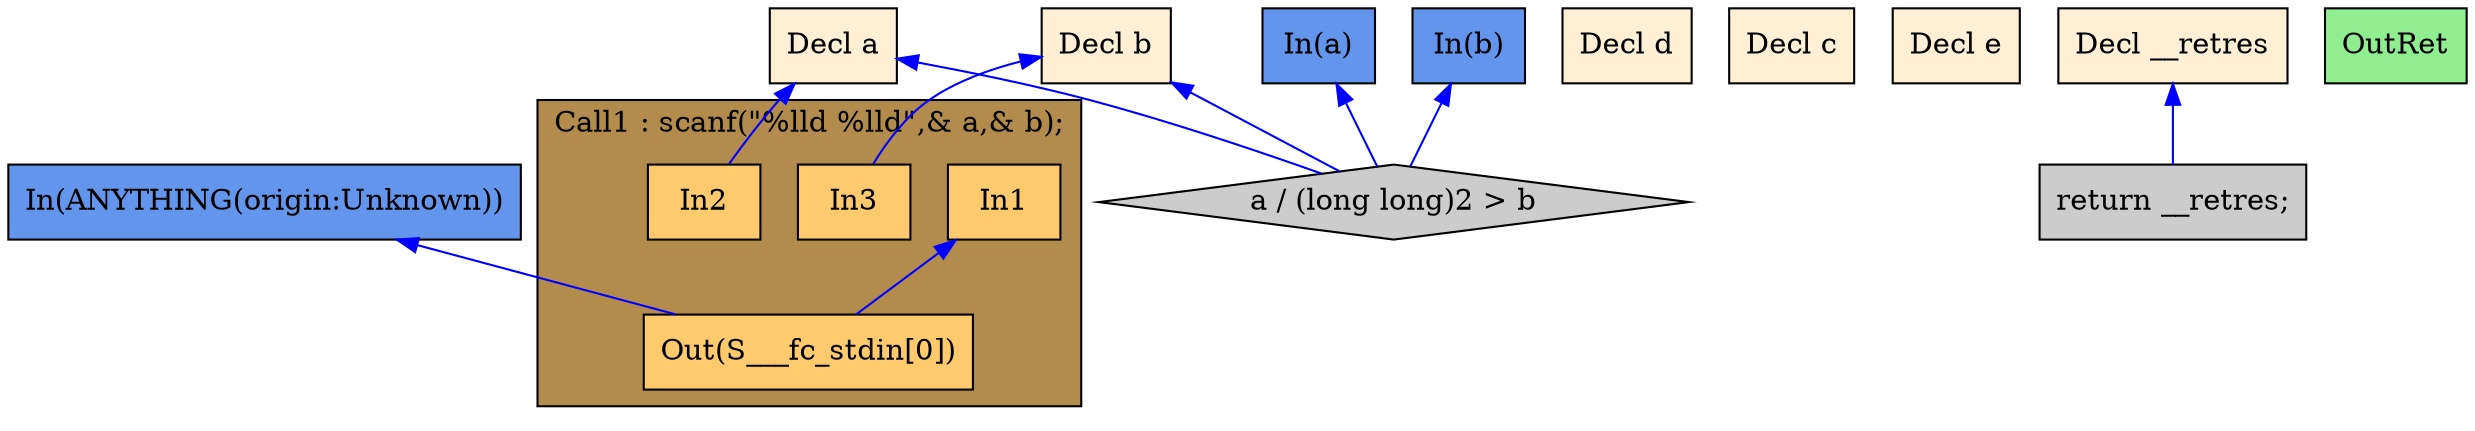 digraph G {
  rankdir=TB;
  node [style="filled", ];
  2 [label="Decl a", fillcolor="#FFEFD5", shape=box, ];
  3 [label="Decl b", fillcolor="#FFEFD5", shape=box, ];
  4 [label="Decl d", fillcolor="#FFEFD5", shape=box, ];
  5 [label="Decl c", fillcolor="#FFEFD5", shape=box, ];
  6 [label="Decl e", fillcolor="#FFEFD5", shape=box, ];
  7 [label="Decl __retres", fillcolor="#FFEFD5", shape=box, ];
  9 [label="In1", fillcolor="#FFCA6E", shape=box, ];
  10 [label="In2", fillcolor="#FFCA6E", shape=box, ];
  11 [label="In3", fillcolor="#FFCA6E", shape=box, ];
  12 [label="Out(S___fc_stdin[0])", fillcolor="#FFCA6E", shape=box, ];
  13 [label="a / (long long)2 > b", fillcolor="#CCCCCC", shape=diamond, ];
  14 [label="return __retres;", fillcolor="#CCCCCC", shape=box, ];
  15 [label="OutRet", fillcolor="#90EE90", shape=box, ];
  16 [label="In(a)", fillcolor="#6495ED", shape=box, ];
  17 [label="In(b)", fillcolor="#6495ED", shape=box, ];
  18 [label="In(ANYTHING(origin:Unknown))", fillcolor="#6495ED", shape=box, ];
  
  subgraph cluster_Call1 { label="Call1 : scanf(\"%lld %lld\",& a,& b);";
                           fillcolor="#B38B4D"; style="filled"; 12;11;10;9;
     };
  
  edge [dir=back, ];
  2 -> 10 [color="#0000FF", ];
  3 -> 11 [color="#0000FF", ];
  9 -> 12 [color="#0000FF", ];
  18 -> 12 [color="#0000FF", ];
  2 -> 13 [color="#0000FF", ];
  3 -> 13 [color="#0000FF", ];
  16 -> 13 [color="#0000FF", ];
  17 -> 13 [color="#0000FF", ];
  7 -> 14 [color="#0000FF", ];
  
  }